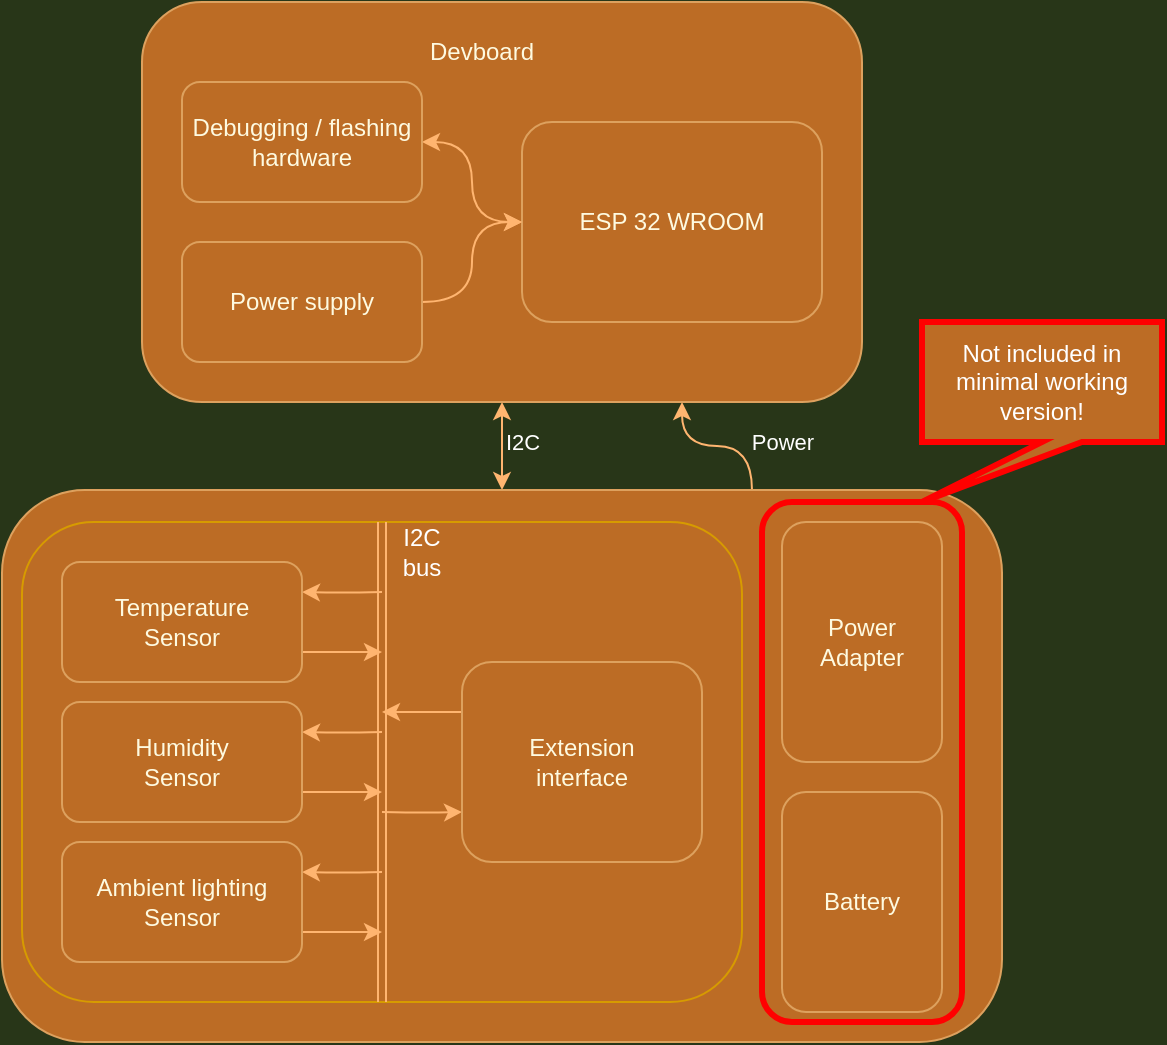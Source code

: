 <mxfile version="16.1.4" type="github">
  <diagram id="daizogGD3AeSkCne1F2X" name="Page-3">
    <mxGraphModel dx="1262" dy="736" grid="1" gridSize="10" guides="1" tooltips="1" connect="1" arrows="1" fold="1" page="1" pageScale="1" pageWidth="1169" pageHeight="827" background="#283618" math="0" shadow="0">
      <root>
        <mxCell id="ATTF58zO77-h0KhkHWtb-0" />
        <mxCell id="ATTF58zO77-h0KhkHWtb-1" parent="ATTF58zO77-h0KhkHWtb-0" />
        <mxCell id="36k0eRTxnHQfR-YIVAF0-30" style="edgeStyle=orthogonalEdgeStyle;curved=1;rounded=0;orthogonalLoop=1;jettySize=auto;html=1;exitX=0.5;exitY=0;exitDx=0;exitDy=0;entryX=0.5;entryY=1;entryDx=0;entryDy=0;fontColor=#FFFFFF;startArrow=classic;startFill=1;strokeColor=#FFB570;labelBackgroundColor=#BC6C25;" parent="ATTF58zO77-h0KhkHWtb-1" source="36k0eRTxnHQfR-YIVAF0-26" target="ATTF58zO77-h0KhkHWtb-2" edge="1">
          <mxGeometry relative="1" as="geometry" />
        </mxCell>
        <mxCell id="36k0eRTxnHQfR-YIVAF0-33" value="I2C" style="edgeLabel;html=1;align=center;verticalAlign=middle;resizable=0;points=[];fontColor=#FFFFFF;labelBackgroundColor=none;" parent="36k0eRTxnHQfR-YIVAF0-30" vertex="1" connectable="0">
          <mxGeometry x="0.263" y="-1" relative="1" as="geometry">
            <mxPoint x="9" y="4" as="offset" />
          </mxGeometry>
        </mxCell>
        <mxCell id="36k0eRTxnHQfR-YIVAF0-31" style="edgeStyle=orthogonalEdgeStyle;curved=1;rounded=0;orthogonalLoop=1;jettySize=auto;html=1;exitX=0.75;exitY=0;exitDx=0;exitDy=0;entryX=0.75;entryY=1;entryDx=0;entryDy=0;fontColor=#FFFFFF;startArrow=none;startFill=0;strokeColor=#FFB570;" parent="ATTF58zO77-h0KhkHWtb-1" source="36k0eRTxnHQfR-YIVAF0-26" target="ATTF58zO77-h0KhkHWtb-2" edge="1">
          <mxGeometry relative="1" as="geometry" />
        </mxCell>
        <mxCell id="36k0eRTxnHQfR-YIVAF0-32" value="&lt;span style=&quot;&quot;&gt;Power&lt;/span&gt;" style="edgeLabel;html=1;align=center;verticalAlign=middle;resizable=0;points=[];fontColor=#FFFFFF;labelBackgroundColor=none;" parent="36k0eRTxnHQfR-YIVAF0-31" vertex="1" connectable="0">
          <mxGeometry x="-0.19" y="2" relative="1" as="geometry">
            <mxPoint x="25" y="-4" as="offset" />
          </mxGeometry>
        </mxCell>
        <mxCell id="36k0eRTxnHQfR-YIVAF0-26" value="" style="rounded=1;whiteSpace=wrap;html=1;sketch=0;fontColor=#FEFAE0;strokeColor=#DDA15E;fillColor=#BC6C25;" parent="ATTF58zO77-h0KhkHWtb-1" vertex="1">
          <mxGeometry x="230" y="414" width="500" height="276" as="geometry" />
        </mxCell>
        <mxCell id="36k0eRTxnHQfR-YIVAF0-6" value="" style="rounded=1;whiteSpace=wrap;html=1;fillColor=#BC6C25;strokeColor=#d79b00;" parent="ATTF58zO77-h0KhkHWtb-1" vertex="1">
          <mxGeometry x="240" y="430" width="360" height="240" as="geometry" />
        </mxCell>
        <mxCell id="36k0eRTxnHQfR-YIVAF0-16" style="edgeStyle=orthogonalEdgeStyle;curved=1;rounded=0;orthogonalLoop=1;jettySize=auto;html=1;exitX=1;exitY=0.75;exitDx=0;exitDy=0;fontColor=#FFFFFF;startArrow=none;startFill=0;strokeColor=#FFB570;" parent="ATTF58zO77-h0KhkHWtb-1" source="36k0eRTxnHQfR-YIVAF0-9" edge="1">
          <mxGeometry relative="1" as="geometry">
            <mxPoint x="420" y="495" as="targetPoint" />
          </mxGeometry>
        </mxCell>
        <mxCell id="36k0eRTxnHQfR-YIVAF0-17" style="edgeStyle=orthogonalEdgeStyle;curved=1;rounded=0;orthogonalLoop=1;jettySize=auto;html=1;exitX=1;exitY=0.25;exitDx=0;exitDy=0;fontColor=#FFFFFF;startArrow=none;startFill=0;strokeColor=#FFB570;entryX=1;entryY=0.25;entryDx=0;entryDy=0;" parent="ATTF58zO77-h0KhkHWtb-1" target="36k0eRTxnHQfR-YIVAF0-9" edge="1">
          <mxGeometry relative="1" as="geometry">
            <mxPoint x="420" y="465" as="sourcePoint" />
          </mxGeometry>
        </mxCell>
        <mxCell id="36k0eRTxnHQfR-YIVAF0-9" value="&lt;div&gt;Temperature&lt;/div&gt;&lt;div&gt;Sensor&lt;br&gt;&lt;/div&gt;" style="rounded=1;whiteSpace=wrap;html=1;sketch=0;fontColor=#FEFAE0;strokeColor=#DDA15E;fillColor=#BC6C25;" parent="ATTF58zO77-h0KhkHWtb-1" vertex="1">
          <mxGeometry x="260" y="450" width="120" height="60" as="geometry" />
        </mxCell>
        <mxCell id="36k0eRTxnHQfR-YIVAF0-18" style="edgeStyle=orthogonalEdgeStyle;curved=1;rounded=0;orthogonalLoop=1;jettySize=auto;html=1;exitX=1;exitY=0.25;exitDx=0;exitDy=0;fontColor=#FFFFFF;startArrow=none;startFill=0;strokeColor=#FFB570;entryX=1;entryY=0.25;entryDx=0;entryDy=0;" parent="ATTF58zO77-h0KhkHWtb-1" target="36k0eRTxnHQfR-YIVAF0-10" edge="1">
          <mxGeometry relative="1" as="geometry">
            <mxPoint x="420" y="535" as="sourcePoint" />
          </mxGeometry>
        </mxCell>
        <mxCell id="36k0eRTxnHQfR-YIVAF0-19" style="edgeStyle=orthogonalEdgeStyle;curved=1;rounded=0;orthogonalLoop=1;jettySize=auto;html=1;exitX=1;exitY=0.75;exitDx=0;exitDy=0;fontColor=#FFFFFF;startArrow=none;startFill=0;strokeColor=#FFB570;" parent="ATTF58zO77-h0KhkHWtb-1" source="36k0eRTxnHQfR-YIVAF0-10" edge="1">
          <mxGeometry relative="1" as="geometry">
            <mxPoint x="420" y="565" as="targetPoint" />
          </mxGeometry>
        </mxCell>
        <mxCell id="36k0eRTxnHQfR-YIVAF0-10" value="&lt;div&gt;Humidity&lt;/div&gt;&lt;div&gt;Sensor&lt;br&gt;&lt;/div&gt;" style="rounded=1;whiteSpace=wrap;html=1;sketch=0;fontColor=#FEFAE0;strokeColor=#DDA15E;fillColor=#BC6C25;" parent="ATTF58zO77-h0KhkHWtb-1" vertex="1">
          <mxGeometry x="260" y="520" width="120" height="60" as="geometry" />
        </mxCell>
        <mxCell id="36k0eRTxnHQfR-YIVAF0-20" style="edgeStyle=orthogonalEdgeStyle;curved=1;rounded=0;orthogonalLoop=1;jettySize=auto;html=1;exitX=1;exitY=0.25;exitDx=0;exitDy=0;fontColor=#FFFFFF;startArrow=none;startFill=0;strokeColor=#FFB570;entryX=1;entryY=0.25;entryDx=0;entryDy=0;" parent="ATTF58zO77-h0KhkHWtb-1" target="36k0eRTxnHQfR-YIVAF0-11" edge="1">
          <mxGeometry relative="1" as="geometry">
            <mxPoint x="420" y="605" as="sourcePoint" />
          </mxGeometry>
        </mxCell>
        <mxCell id="36k0eRTxnHQfR-YIVAF0-21" style="edgeStyle=orthogonalEdgeStyle;curved=1;rounded=0;orthogonalLoop=1;jettySize=auto;html=1;exitX=1;exitY=0.75;exitDx=0;exitDy=0;fontColor=#FFFFFF;startArrow=none;startFill=0;strokeColor=#FFB570;" parent="ATTF58zO77-h0KhkHWtb-1" source="36k0eRTxnHQfR-YIVAF0-11" edge="1">
          <mxGeometry relative="1" as="geometry">
            <mxPoint x="420" y="635" as="targetPoint" />
          </mxGeometry>
        </mxCell>
        <mxCell id="36k0eRTxnHQfR-YIVAF0-11" value="&lt;div&gt;Ambient lighting&lt;/div&gt;&lt;div&gt;Sensor&lt;br&gt;&lt;/div&gt;" style="rounded=1;whiteSpace=wrap;html=1;sketch=0;fontColor=#FEFAE0;strokeColor=#DDA15E;fillColor=#BC6C25;" parent="ATTF58zO77-h0KhkHWtb-1" vertex="1">
          <mxGeometry x="260" y="590" width="120" height="60" as="geometry" />
        </mxCell>
        <mxCell id="36k0eRTxnHQfR-YIVAF0-15" value="" style="shape=link;html=1;rounded=0;fontColor=#FFFFFF;startArrow=none;startFill=0;strokeColor=#FFB570;curved=1;entryX=0.5;entryY=0;entryDx=0;entryDy=0;exitX=0.5;exitY=1;exitDx=0;exitDy=0;" parent="ATTF58zO77-h0KhkHWtb-1" source="36k0eRTxnHQfR-YIVAF0-6" target="36k0eRTxnHQfR-YIVAF0-6" edge="1">
          <mxGeometry width="100" relative="1" as="geometry">
            <mxPoint x="400" y="549.5" as="sourcePoint" />
            <mxPoint x="500" y="549.5" as="targetPoint" />
          </mxGeometry>
        </mxCell>
        <mxCell id="36k0eRTxnHQfR-YIVAF0-23" style="edgeStyle=orthogonalEdgeStyle;curved=1;rounded=0;orthogonalLoop=1;jettySize=auto;html=1;exitX=0;exitY=0.25;exitDx=0;exitDy=0;fontColor=#FFFFFF;startArrow=none;startFill=0;strokeColor=#FFB570;" parent="ATTF58zO77-h0KhkHWtb-1" source="36k0eRTxnHQfR-YIVAF0-22" edge="1">
          <mxGeometry relative="1" as="geometry">
            <mxPoint x="420" y="525" as="targetPoint" />
          </mxGeometry>
        </mxCell>
        <mxCell id="36k0eRTxnHQfR-YIVAF0-24" style="edgeStyle=orthogonalEdgeStyle;curved=1;rounded=0;orthogonalLoop=1;jettySize=auto;html=1;exitX=0;exitY=0.75;exitDx=0;exitDy=0;fontColor=#FFFFFF;startArrow=none;startFill=0;strokeColor=#FFB570;entryX=0;entryY=0.75;entryDx=0;entryDy=0;" parent="ATTF58zO77-h0KhkHWtb-1" target="36k0eRTxnHQfR-YIVAF0-22" edge="1">
          <mxGeometry relative="1" as="geometry">
            <mxPoint x="420" y="575" as="sourcePoint" />
          </mxGeometry>
        </mxCell>
        <mxCell id="36k0eRTxnHQfR-YIVAF0-22" value="&lt;div&gt;Extension&lt;/div&gt;&lt;div&gt;interface&lt;br&gt;&lt;/div&gt;" style="rounded=1;whiteSpace=wrap;html=1;sketch=0;fontColor=#FEFAE0;strokeColor=#DDA15E;fillColor=#BC6C25;" parent="ATTF58zO77-h0KhkHWtb-1" vertex="1">
          <mxGeometry x="460" y="500" width="120" height="100" as="geometry" />
        </mxCell>
        <mxCell id="36k0eRTxnHQfR-YIVAF0-25" value="&lt;div&gt;I2C&lt;/div&gt;&lt;div&gt;bus&lt;br&gt;&lt;/div&gt;" style="text;html=1;strokeColor=none;fillColor=none;align=center;verticalAlign=middle;whiteSpace=wrap;rounded=0;labelBackgroundColor=#BC6C25;fontColor=#FFFFFF;" parent="ATTF58zO77-h0KhkHWtb-1" vertex="1">
          <mxGeometry x="410" y="430" width="60" height="30" as="geometry" />
        </mxCell>
        <mxCell id="36k0eRTxnHQfR-YIVAF0-27" value="&lt;div&gt;Power&lt;/div&gt;&lt;div&gt;Adapter&lt;br&gt;&lt;/div&gt;" style="rounded=1;whiteSpace=wrap;html=1;sketch=0;fontColor=#FEFAE0;strokeColor=#DDA15E;fillColor=#BC6C25;" parent="ATTF58zO77-h0KhkHWtb-1" vertex="1">
          <mxGeometry x="620" y="430" width="80" height="120" as="geometry" />
        </mxCell>
        <mxCell id="36k0eRTxnHQfR-YIVAF0-28" value="Battery" style="rounded=1;whiteSpace=wrap;html=1;sketch=0;fontColor=#FEFAE0;strokeColor=#DDA15E;fillColor=#BC6C25;" parent="ATTF58zO77-h0KhkHWtb-1" vertex="1">
          <mxGeometry x="620" y="565" width="80" height="110" as="geometry" />
        </mxCell>
        <mxCell id="36k0eRTxnHQfR-YIVAF0-29" value="" style="group" parent="ATTF58zO77-h0KhkHWtb-1" vertex="1" connectable="0">
          <mxGeometry x="300" y="170" width="360" height="200" as="geometry" />
        </mxCell>
        <mxCell id="ATTF58zO77-h0KhkHWtb-2" value="" style="rounded=1;whiteSpace=wrap;html=1;sketch=0;fontColor=#FEFAE0;strokeColor=#DDA15E;fillColor=#BC6C25;" parent="36k0eRTxnHQfR-YIVAF0-29" vertex="1">
          <mxGeometry width="360" height="200" as="geometry" />
        </mxCell>
        <mxCell id="ATTF58zO77-h0KhkHWtb-3" value="ESP 32 WROOM" style="rounded=1;whiteSpace=wrap;html=1;sketch=0;fontColor=#FEFAE0;strokeColor=#DDA15E;fillColor=#BC6C25;" parent="36k0eRTxnHQfR-YIVAF0-29" vertex="1">
          <mxGeometry x="190" y="60" width="150" height="100" as="geometry" />
        </mxCell>
        <mxCell id="ATTF58zO77-h0KhkHWtb-4" value="Devboard" style="text;html=1;strokeColor=none;fillColor=none;align=center;verticalAlign=middle;whiteSpace=wrap;rounded=0;sketch=0;fontColor=#FEFAE0;" parent="36k0eRTxnHQfR-YIVAF0-29" vertex="1">
          <mxGeometry x="140" y="10" width="60" height="30" as="geometry" />
        </mxCell>
        <mxCell id="36k0eRTxnHQfR-YIVAF0-5" style="edgeStyle=orthogonalEdgeStyle;curved=1;rounded=0;orthogonalLoop=1;jettySize=auto;html=1;exitX=1;exitY=0.5;exitDx=0;exitDy=0;entryX=0;entryY=0.5;entryDx=0;entryDy=0;strokeColor=#FFB570;startArrow=classic;startFill=1;" parent="36k0eRTxnHQfR-YIVAF0-29" source="ATTF58zO77-h0KhkHWtb-5" target="ATTF58zO77-h0KhkHWtb-3" edge="1">
          <mxGeometry relative="1" as="geometry" />
        </mxCell>
        <mxCell id="ATTF58zO77-h0KhkHWtb-5" value="&lt;div&gt;Debugging / flashing&lt;/div&gt;&lt;div&gt;hardware&lt;br&gt;&lt;/div&gt;" style="rounded=1;whiteSpace=wrap;html=1;sketch=0;fontColor=#FEFAE0;strokeColor=#DDA15E;fillColor=#BC6C25;" parent="36k0eRTxnHQfR-YIVAF0-29" vertex="1">
          <mxGeometry x="20" y="40" width="120" height="60" as="geometry" />
        </mxCell>
        <mxCell id="36k0eRTxnHQfR-YIVAF0-2" style="edgeStyle=orthogonalEdgeStyle;rounded=0;orthogonalLoop=1;jettySize=auto;html=1;exitX=1;exitY=0.5;exitDx=0;exitDy=0;entryX=0;entryY=0.5;entryDx=0;entryDy=0;curved=1;strokeColor=#FFB570;startArrow=none;startFill=0;" parent="36k0eRTxnHQfR-YIVAF0-29" source="ATTF58zO77-h0KhkHWtb-6" target="ATTF58zO77-h0KhkHWtb-3" edge="1">
          <mxGeometry relative="1" as="geometry" />
        </mxCell>
        <mxCell id="ATTF58zO77-h0KhkHWtb-6" value="Power supply" style="rounded=1;whiteSpace=wrap;html=1;sketch=0;fontColor=#FEFAE0;strokeColor=#DDA15E;fillColor=#BC6C25;" parent="36k0eRTxnHQfR-YIVAF0-29" vertex="1">
          <mxGeometry x="20" y="120" width="120" height="60" as="geometry" />
        </mxCell>
        <mxCell id="ATTF58zO77-h0KhkHWtb-8" style="edgeStyle=orthogonalEdgeStyle;curved=0;rounded=1;sketch=0;orthogonalLoop=1;jettySize=auto;html=1;exitX=0.5;exitY=1;exitDx=0;exitDy=0;fontColor=#FEFAE0;strokeColor=#DDA15E;fillColor=#BC6C25;" parent="36k0eRTxnHQfR-YIVAF0-29" source="ATTF58zO77-h0KhkHWtb-2" target="ATTF58zO77-h0KhkHWtb-2" edge="1">
          <mxGeometry relative="1" as="geometry" />
        </mxCell>
        <mxCell id="rFohdZ7mBo2oBKVj2_Ob-0" value="" style="rounded=1;whiteSpace=wrap;html=1;fillColor=none;strokeColor=#FF0000;strokeWidth=3;" vertex="1" parent="ATTF58zO77-h0KhkHWtb-1">
          <mxGeometry x="610" y="420" width="100" height="260" as="geometry" />
        </mxCell>
        <mxCell id="rFohdZ7mBo2oBKVj2_Ob-1" value="&lt;div&gt;&lt;span style=&quot;background-color: transparent&quot;&gt;&lt;font color=&quot;#FFFFFF&quot;&gt;Not included in&lt;/font&gt;&lt;/span&gt;&lt;/div&gt;&lt;div&gt;&lt;span style=&quot;background-color: transparent&quot;&gt;&lt;font color=&quot;#FFFFFF&quot;&gt;minimal working version!&lt;br&gt;&lt;/font&gt;&lt;/span&gt;&lt;/div&gt;&lt;div&gt;&lt;span style=&quot;background-color: transparent&quot;&gt;&lt;/span&gt;&lt;/div&gt;" style="shape=callout;whiteSpace=wrap;html=1;perimeter=calloutPerimeter;strokeColor=#FF0000;strokeWidth=3;fillColor=#BC6C25;position2=0;" vertex="1" parent="ATTF58zO77-h0KhkHWtb-1">
          <mxGeometry x="690" y="330" width="120" height="90" as="geometry" />
        </mxCell>
      </root>
    </mxGraphModel>
  </diagram>
</mxfile>

